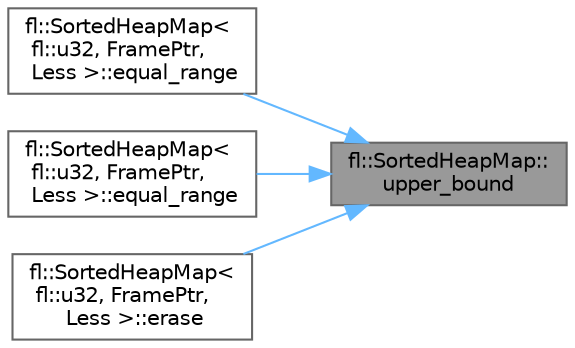 digraph "fl::SortedHeapMap::upper_bound"
{
 // INTERACTIVE_SVG=YES
 // LATEX_PDF_SIZE
  bgcolor="transparent";
  edge [fontname=Helvetica,fontsize=10,labelfontname=Helvetica,labelfontsize=10];
  node [fontname=Helvetica,fontsize=10,shape=box,height=0.2,width=0.4];
  rankdir="RL";
  Node1 [id="Node000001",label="fl::SortedHeapMap::\lupper_bound",height=0.2,width=0.4,color="gray40", fillcolor="grey60", style="filled", fontcolor="black",tooltip=" "];
  Node1 -> Node2 [id="edge1_Node000001_Node000002",dir="back",color="steelblue1",style="solid",tooltip=" "];
  Node2 [id="Node000002",label="fl::SortedHeapMap\<\l fl::u32, FramePtr,\l Less \>::equal_range",height=0.2,width=0.4,color="grey40", fillcolor="white", style="filled",URL="$dc/d45/classfl_1_1_sorted_heap_map_ae3f4d13b511a235711271519cd0ac312.html#ae3f4d13b511a235711271519cd0ac312",tooltip=" "];
  Node1 -> Node3 [id="edge2_Node000001_Node000003",dir="back",color="steelblue1",style="solid",tooltip=" "];
  Node3 [id="Node000003",label="fl::SortedHeapMap\<\l fl::u32, FramePtr,\l Less \>::equal_range",height=0.2,width=0.4,color="grey40", fillcolor="white", style="filled",URL="$dc/d45/classfl_1_1_sorted_heap_map_a68a72cf9e9b57ad400c21421d803362b.html#a68a72cf9e9b57ad400c21421d803362b",tooltip=" "];
  Node1 -> Node4 [id="edge3_Node000001_Node000004",dir="back",color="steelblue1",style="solid",tooltip=" "];
  Node4 [id="Node000004",label="fl::SortedHeapMap\<\l fl::u32, FramePtr,\l Less \>::erase",height=0.2,width=0.4,color="grey40", fillcolor="white", style="filled",URL="$dc/d45/classfl_1_1_sorted_heap_map_af032f2077fd559889ef603b0d5adc20f.html#af032f2077fd559889ef603b0d5adc20f",tooltip=" "];
}
